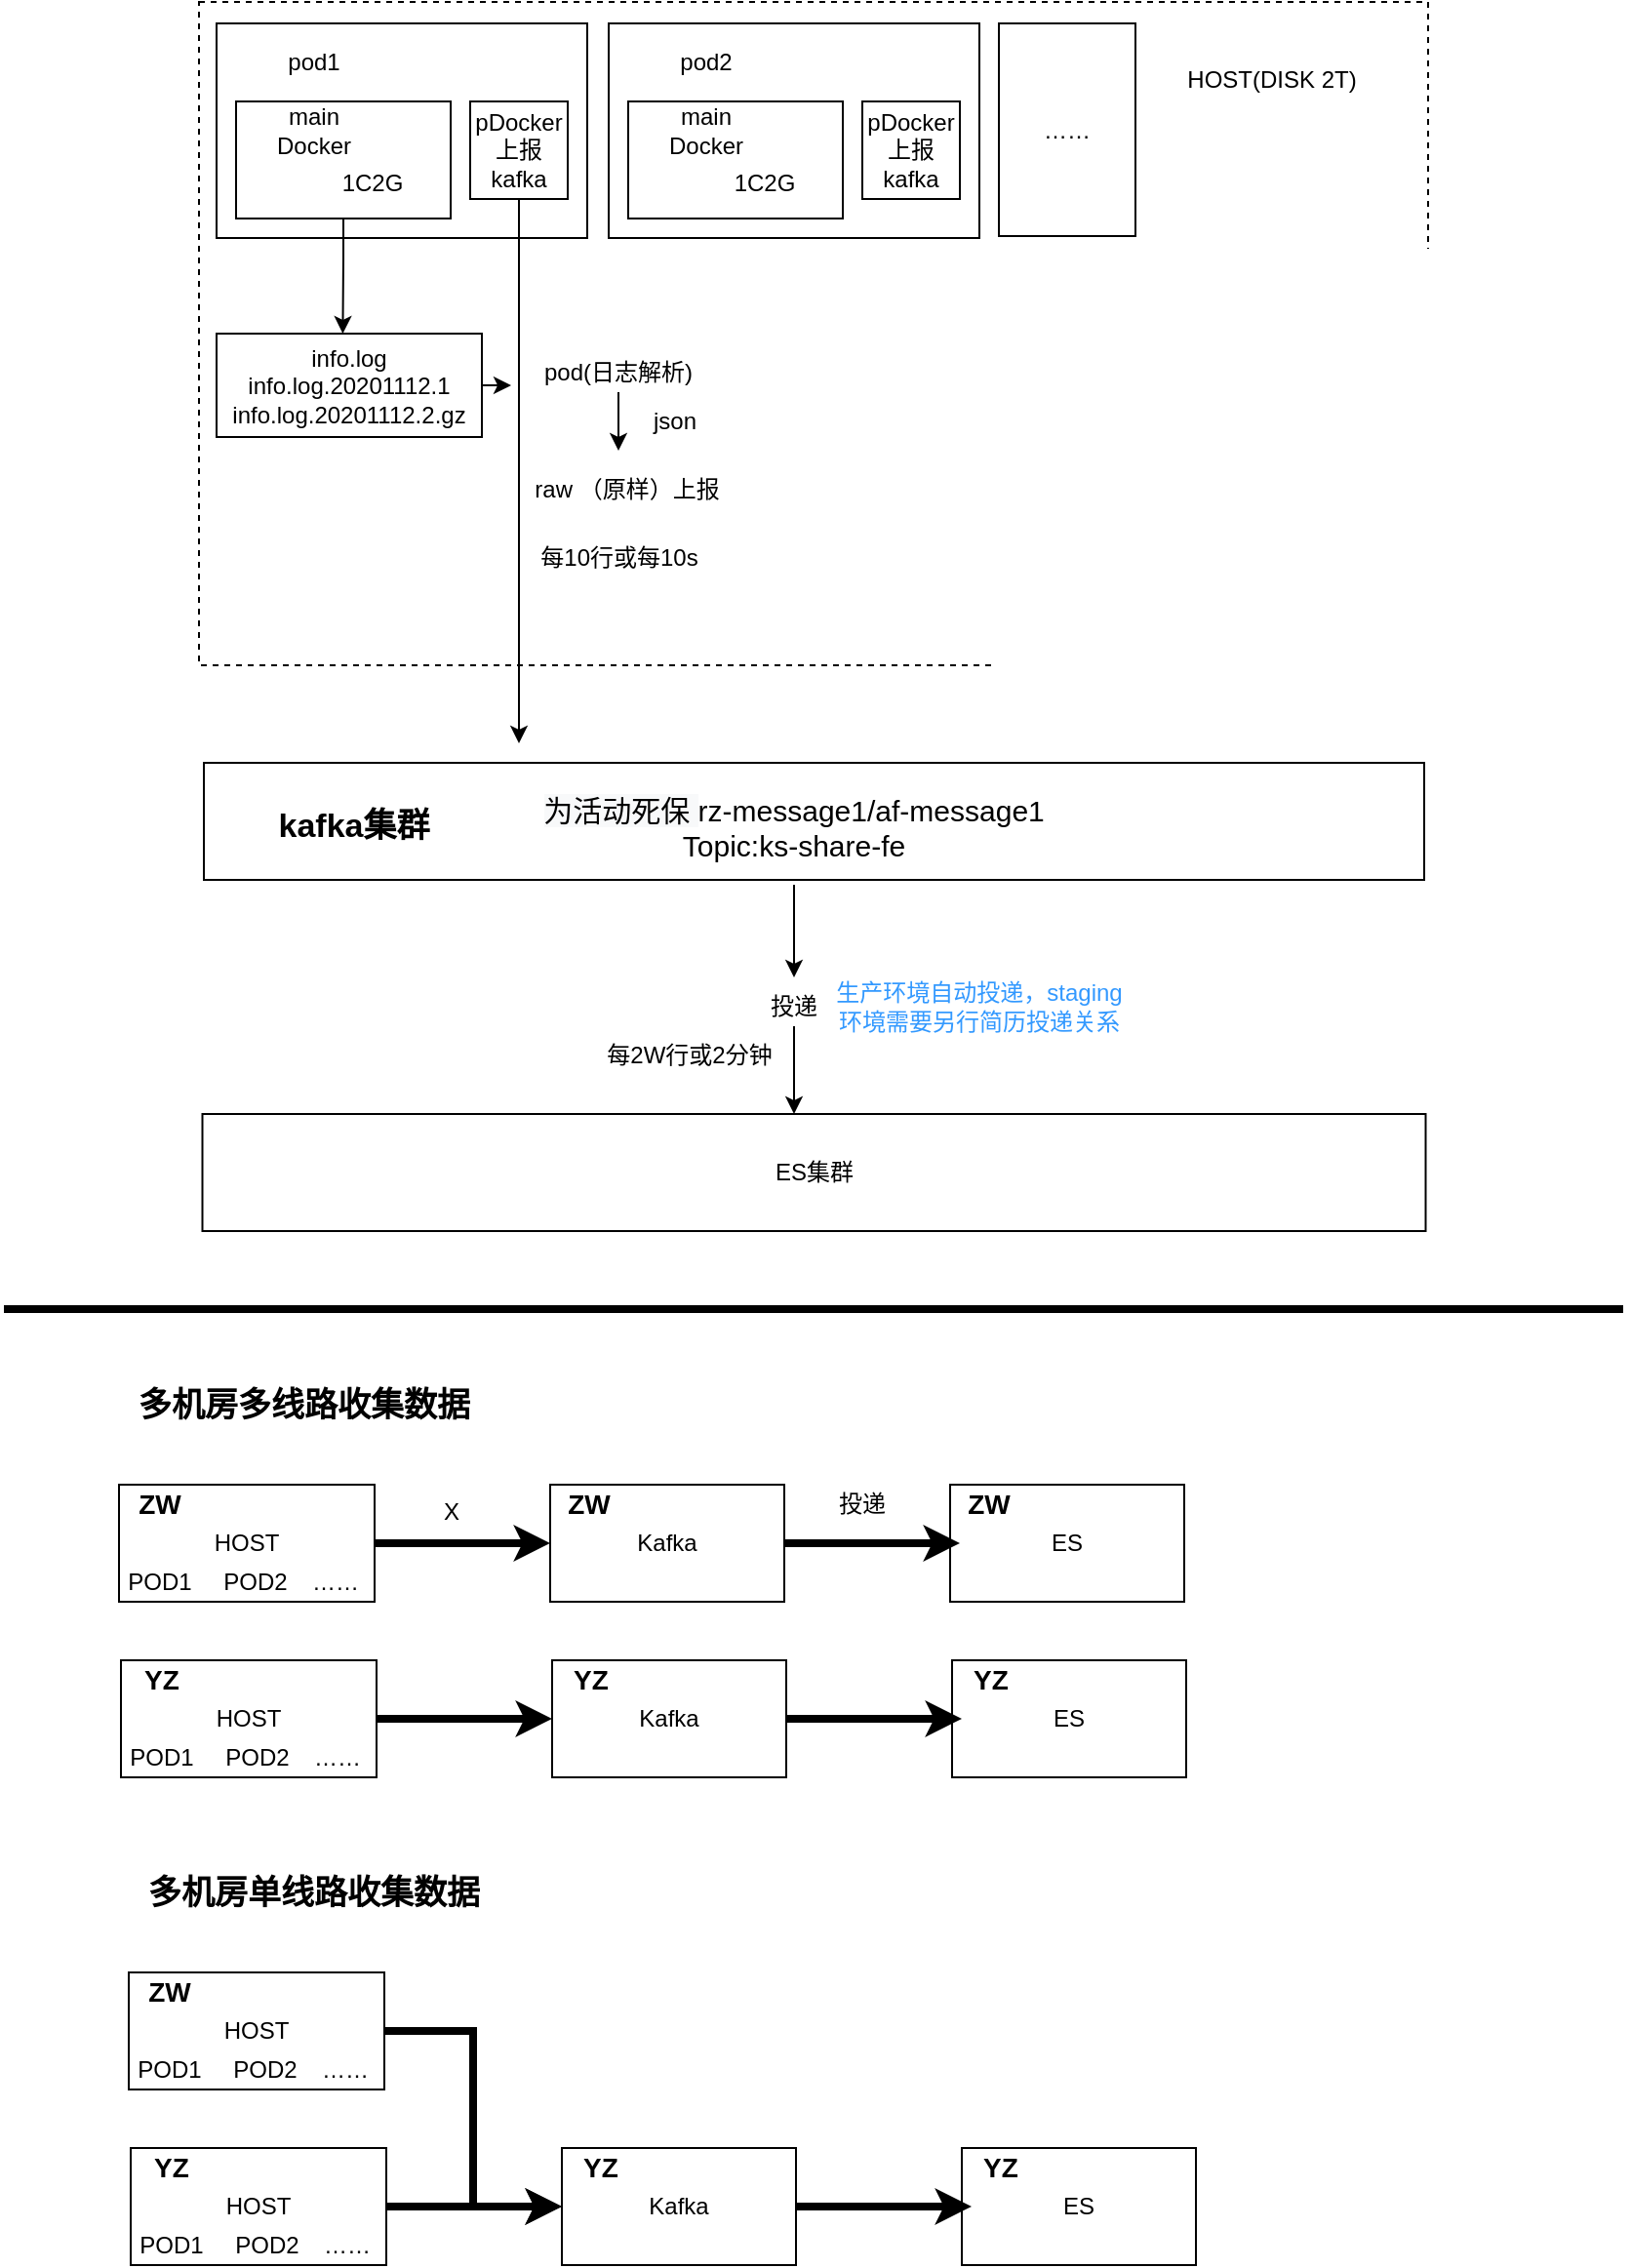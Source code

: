 <mxfile version="14.1.8" type="github">
  <diagram id="-aN6qcOy-xtXAuwBUnzZ" name="第 1 页">
    <mxGraphModel dx="2125" dy="740" grid="1" gridSize="10" guides="1" tooltips="1" connect="1" arrows="1" fold="1" page="1" pageScale="1" pageWidth="827" pageHeight="1169" math="0" shadow="0">
      <root>
        <mxCell id="0" />
        <mxCell id="1" parent="0" />
        <mxCell id="ojVlhn7t0QZ64-Dwg_ZY-1" value="" style="rounded=0;whiteSpace=wrap;html=1;dashed=1;fillColor=none;" parent="1" vertex="1">
          <mxGeometry x="100" y="80" width="630" height="340" as="geometry" />
        </mxCell>
        <mxCell id="ojVlhn7t0QZ64-Dwg_ZY-9" value="" style="group" parent="1" vertex="1" connectable="0">
          <mxGeometry x="109" y="91" width="190" height="110" as="geometry" />
        </mxCell>
        <mxCell id="ojVlhn7t0QZ64-Dwg_ZY-2" value="" style="rounded=0;whiteSpace=wrap;html=1;fillColor=none;" parent="ojVlhn7t0QZ64-Dwg_ZY-9" vertex="1">
          <mxGeometry width="190" height="110" as="geometry" />
        </mxCell>
        <mxCell id="ojVlhn7t0QZ64-Dwg_ZY-3" value="" style="rounded=0;whiteSpace=wrap;html=1;fillColor=none;" parent="ojVlhn7t0QZ64-Dwg_ZY-9" vertex="1">
          <mxGeometry x="10" y="40" width="110" height="60" as="geometry" />
        </mxCell>
        <mxCell id="ojVlhn7t0QZ64-Dwg_ZY-6" value="main Docker" style="text;html=1;strokeColor=none;fillColor=none;align=center;verticalAlign=middle;whiteSpace=wrap;rounded=0;" parent="ojVlhn7t0QZ64-Dwg_ZY-9" vertex="1">
          <mxGeometry x="30" y="45" width="40" height="20" as="geometry" />
        </mxCell>
        <mxCell id="ojVlhn7t0QZ64-Dwg_ZY-7" value="1C2G" style="text;html=1;strokeColor=none;fillColor=none;align=center;verticalAlign=middle;whiteSpace=wrap;rounded=0;" parent="ojVlhn7t0QZ64-Dwg_ZY-9" vertex="1">
          <mxGeometry x="60" y="72" width="40" height="20" as="geometry" />
        </mxCell>
        <mxCell id="ojVlhn7t0QZ64-Dwg_ZY-8" value="pDocker&lt;br&gt;上报kafka" style="text;html=1;fillColor=none;align=center;verticalAlign=middle;whiteSpace=wrap;rounded=0;strokeColor=#000000;" parent="ojVlhn7t0QZ64-Dwg_ZY-9" vertex="1">
          <mxGeometry x="130" y="40" width="50" height="50" as="geometry" />
        </mxCell>
        <mxCell id="ojVlhn7t0QZ64-Dwg_ZY-5" value="pod1" style="text;html=1;strokeColor=none;fillColor=none;align=center;verticalAlign=middle;whiteSpace=wrap;rounded=0;" parent="ojVlhn7t0QZ64-Dwg_ZY-9" vertex="1">
          <mxGeometry x="30" y="10" width="40" height="20" as="geometry" />
        </mxCell>
        <mxCell id="ojVlhn7t0QZ64-Dwg_ZY-11" value="HOST(DISK 2T)" style="text;html=1;strokeColor=none;fillColor=none;align=center;verticalAlign=middle;whiteSpace=wrap;rounded=0;" parent="1" vertex="1">
          <mxGeometry x="560" y="120" width="180" as="geometry" />
        </mxCell>
        <mxCell id="ojVlhn7t0QZ64-Dwg_ZY-12" value="" style="group" parent="1" vertex="1" connectable="0">
          <mxGeometry x="310" y="91" width="190" height="110" as="geometry" />
        </mxCell>
        <mxCell id="ojVlhn7t0QZ64-Dwg_ZY-13" value="" style="rounded=0;whiteSpace=wrap;html=1;fillColor=none;" parent="ojVlhn7t0QZ64-Dwg_ZY-12" vertex="1">
          <mxGeometry width="190" height="110" as="geometry" />
        </mxCell>
        <mxCell id="ojVlhn7t0QZ64-Dwg_ZY-14" value="" style="rounded=0;whiteSpace=wrap;html=1;fillColor=none;" parent="ojVlhn7t0QZ64-Dwg_ZY-12" vertex="1">
          <mxGeometry x="10" y="40" width="110" height="60" as="geometry" />
        </mxCell>
        <mxCell id="ojVlhn7t0QZ64-Dwg_ZY-15" value="main Docker" style="text;html=1;strokeColor=none;fillColor=none;align=center;verticalAlign=middle;whiteSpace=wrap;rounded=0;" parent="ojVlhn7t0QZ64-Dwg_ZY-12" vertex="1">
          <mxGeometry x="30" y="45" width="40" height="20" as="geometry" />
        </mxCell>
        <mxCell id="ojVlhn7t0QZ64-Dwg_ZY-16" value="1C2G" style="text;html=1;strokeColor=none;fillColor=none;align=center;verticalAlign=middle;whiteSpace=wrap;rounded=0;" parent="ojVlhn7t0QZ64-Dwg_ZY-12" vertex="1">
          <mxGeometry x="60" y="72" width="40" height="20" as="geometry" />
        </mxCell>
        <mxCell id="ojVlhn7t0QZ64-Dwg_ZY-17" value="pDocker&lt;br&gt;上报kafka" style="text;html=1;fillColor=none;align=center;verticalAlign=middle;whiteSpace=wrap;rounded=0;strokeColor=#000000;" parent="ojVlhn7t0QZ64-Dwg_ZY-12" vertex="1">
          <mxGeometry x="130" y="40" width="50" height="50" as="geometry" />
        </mxCell>
        <mxCell id="ojVlhn7t0QZ64-Dwg_ZY-18" value="pod2" style="text;html=1;strokeColor=none;fillColor=none;align=center;verticalAlign=middle;whiteSpace=wrap;rounded=0;" parent="ojVlhn7t0QZ64-Dwg_ZY-12" vertex="1">
          <mxGeometry x="30" y="10" width="40" height="20" as="geometry" />
        </mxCell>
        <mxCell id="ojVlhn7t0QZ64-Dwg_ZY-20" value="……" style="rounded=0;whiteSpace=wrap;html=1;strokeColor=#000000;fillColor=none;" parent="1" vertex="1">
          <mxGeometry x="510" y="91" width="70" height="109" as="geometry" />
        </mxCell>
        <mxCell id="ojVlhn7t0QZ64-Dwg_ZY-21" style="edgeStyle=orthogonalEdgeStyle;rounded=0;orthogonalLoop=1;jettySize=auto;html=1;exitX=0.5;exitY=1;exitDx=0;exitDy=0;entryX=0.117;entryY=0.5;entryDx=0;entryDy=0;entryPerimeter=0;" parent="1" source="ojVlhn7t0QZ64-Dwg_ZY-3" target="ojVlhn7t0QZ64-Dwg_ZY-1" edge="1">
          <mxGeometry relative="1" as="geometry" />
        </mxCell>
        <mxCell id="ojVlhn7t0QZ64-Dwg_ZY-26" style="edgeStyle=orthogonalEdgeStyle;rounded=0;orthogonalLoop=1;jettySize=auto;html=1;exitX=1;exitY=0.5;exitDx=0;exitDy=0;" parent="1" source="ojVlhn7t0QZ64-Dwg_ZY-22" edge="1">
          <mxGeometry relative="1" as="geometry">
            <mxPoint x="260" y="277" as="targetPoint" />
          </mxGeometry>
        </mxCell>
        <mxCell id="ojVlhn7t0QZ64-Dwg_ZY-22" value="info.log&lt;br&gt;info.log.20201112.1&lt;br&gt;info.log.20201112.2.gz" style="rounded=0;whiteSpace=wrap;html=1;strokeColor=#000000;fillColor=none;" parent="1" vertex="1">
          <mxGeometry x="109" y="250" width="136" height="53" as="geometry" />
        </mxCell>
        <mxCell id="ojVlhn7t0QZ64-Dwg_ZY-24" style="edgeStyle=orthogonalEdgeStyle;rounded=0;orthogonalLoop=1;jettySize=auto;html=1;" parent="1" source="ojVlhn7t0QZ64-Dwg_ZY-8" edge="1">
          <mxGeometry relative="1" as="geometry">
            <mxPoint x="264" y="460" as="targetPoint" />
          </mxGeometry>
        </mxCell>
        <mxCell id="ojVlhn7t0QZ64-Dwg_ZY-29" value="" style="edgeStyle=orthogonalEdgeStyle;rounded=0;orthogonalLoop=1;jettySize=auto;html=1;" parent="1" source="ojVlhn7t0QZ64-Dwg_ZY-25" edge="1">
          <mxGeometry relative="1" as="geometry">
            <mxPoint x="315" y="310" as="targetPoint" />
          </mxGeometry>
        </mxCell>
        <mxCell id="ojVlhn7t0QZ64-Dwg_ZY-25" value="pod(日志解析)" style="text;html=1;strokeColor=none;fillColor=none;align=center;verticalAlign=middle;whiteSpace=wrap;rounded=0;" parent="1" vertex="1">
          <mxGeometry x="260" y="260" width="110" height="20" as="geometry" />
        </mxCell>
        <mxCell id="ojVlhn7t0QZ64-Dwg_ZY-30" value="raw （原样）上报" style="text;html=1;strokeColor=none;fillColor=none;align=center;verticalAlign=middle;whiteSpace=wrap;rounded=0;" parent="1" vertex="1">
          <mxGeometry x="269" y="320" width="101" height="20" as="geometry" />
        </mxCell>
        <mxCell id="ojVlhn7t0QZ64-Dwg_ZY-31" value="json" style="text;html=1;strokeColor=none;fillColor=none;align=center;verticalAlign=middle;whiteSpace=wrap;rounded=0;" parent="1" vertex="1">
          <mxGeometry x="324" y="285" width="40" height="20" as="geometry" />
        </mxCell>
        <mxCell id="ojVlhn7t0QZ64-Dwg_ZY-33" value="" style="rounded=0;whiteSpace=wrap;html=1;strokeColor=#000000;fillColor=none;" parent="1" vertex="1">
          <mxGeometry x="102.5" y="470" width="625.5" height="60" as="geometry" />
        </mxCell>
        <mxCell id="ojVlhn7t0QZ64-Dwg_ZY-37" style="edgeStyle=orthogonalEdgeStyle;rounded=0;orthogonalLoop=1;jettySize=auto;html=1;" parent="1" source="ojVlhn7t0QZ64-Dwg_ZY-34" edge="1">
          <mxGeometry relative="1" as="geometry">
            <mxPoint x="405" y="580" as="targetPoint" />
          </mxGeometry>
        </mxCell>
        <mxCell id="ojVlhn7t0QZ64-Dwg_ZY-34" value="&lt;div style=&quot;text-align: center ; font-size: 15px&quot;&gt;&lt;font style=&quot;font-size: 15px&quot;&gt;&lt;span style=&quot;text-align: left ; background-color: rgb(248 , 249 , 250)&quot;&gt;为活动死保&amp;nbsp;&lt;/span&gt;&lt;span style=&quot;text-align: left ; background-color: rgb(255 , 255 , 255)&quot;&gt;rz-message1/af-message1&lt;/span&gt;&lt;/font&gt;&lt;/div&gt;&lt;font style=&quot;font-size: 15px&quot;&gt;Topic:ks-share-fe&lt;/font&gt;" style="text;html=1;strokeColor=none;fillColor=none;align=center;verticalAlign=middle;whiteSpace=wrap;rounded=0;" parent="1" vertex="1">
          <mxGeometry x="195" y="472.5" width="420" height="60" as="geometry" />
        </mxCell>
        <mxCell id="ojVlhn7t0QZ64-Dwg_ZY-35" value="&lt;font style=&quot;font-size: 17px&quot;&gt;&lt;b&gt;kafka集群&lt;/b&gt;&lt;/font&gt;" style="text;html=1;strokeColor=none;fillColor=none;align=center;verticalAlign=middle;whiteSpace=wrap;rounded=0;" parent="1" vertex="1">
          <mxGeometry x="109" y="485" width="141" height="35" as="geometry" />
        </mxCell>
        <mxCell id="ojVlhn7t0QZ64-Dwg_ZY-36" value="每10行或每10s" style="text;html=1;strokeColor=none;fillColor=none;align=center;verticalAlign=middle;whiteSpace=wrap;rounded=0;" parent="1" vertex="1">
          <mxGeometry x="254.5" y="350" width="121" height="30" as="geometry" />
        </mxCell>
        <mxCell id="ojVlhn7t0QZ64-Dwg_ZY-39" style="edgeStyle=orthogonalEdgeStyle;rounded=0;orthogonalLoop=1;jettySize=auto;html=1;" parent="1" source="ojVlhn7t0QZ64-Dwg_ZY-38" edge="1">
          <mxGeometry relative="1" as="geometry">
            <mxPoint x="405" y="650" as="targetPoint" />
            <Array as="points">
              <mxPoint x="405" y="640" />
              <mxPoint x="405" y="640" />
            </Array>
          </mxGeometry>
        </mxCell>
        <mxCell id="ojVlhn7t0QZ64-Dwg_ZY-38" value="投递" style="text;html=1;strokeColor=none;fillColor=none;align=center;verticalAlign=middle;whiteSpace=wrap;rounded=0;" parent="1" vertex="1">
          <mxGeometry x="385" y="585" width="40" height="20" as="geometry" />
        </mxCell>
        <mxCell id="ojVlhn7t0QZ64-Dwg_ZY-40" value="ES集群" style="rounded=0;whiteSpace=wrap;html=1;strokeColor=#000000;fillColor=none;" parent="1" vertex="1">
          <mxGeometry x="101.75" y="650" width="627" height="60" as="geometry" />
        </mxCell>
        <mxCell id="ojVlhn7t0QZ64-Dwg_ZY-41" value="每2W行或2分钟" style="text;html=1;strokeColor=none;fillColor=none;align=center;verticalAlign=middle;whiteSpace=wrap;rounded=0;" parent="1" vertex="1">
          <mxGeometry x="299" y="610" width="105" height="20" as="geometry" />
        </mxCell>
        <mxCell id="ojVlhn7t0QZ64-Dwg_ZY-43" value="&lt;font color=&quot;#3399ff&quot;&gt;生产环境自动投递，staging环境需要另行简历投递关系&lt;/font&gt;" style="text;html=1;strokeColor=none;fillColor=none;align=center;verticalAlign=middle;whiteSpace=wrap;rounded=0;" parent="1" vertex="1">
          <mxGeometry x="420" y="592.5" width="160" height="5" as="geometry" />
        </mxCell>
        <mxCell id="ojVlhn7t0QZ64-Dwg_ZY-44" value="&lt;font style=&quot;font-size: 17px&quot;&gt;&lt;b&gt;多机房多线路收集数据&lt;/b&gt;&lt;/font&gt;" style="text;html=1;strokeColor=none;fillColor=none;align=center;verticalAlign=middle;whiteSpace=wrap;rounded=0;" parent="1" vertex="1">
          <mxGeometry x="39" y="800" width="230" as="geometry" />
        </mxCell>
        <mxCell id="ojVlhn7t0QZ64-Dwg_ZY-45" value="" style="endArrow=none;html=1;strokeWidth=4;" parent="1" edge="1">
          <mxGeometry width="50" height="50" relative="1" as="geometry">
            <mxPoint y="750" as="sourcePoint" />
            <mxPoint x="830" y="750" as="targetPoint" />
          </mxGeometry>
        </mxCell>
        <mxCell id="ojVlhn7t0QZ64-Dwg_ZY-59" value="投递" style="text;html=1;strokeColor=none;fillColor=none;align=center;verticalAlign=middle;whiteSpace=wrap;rounded=0;" parent="1" vertex="1">
          <mxGeometry x="420" y="840" width="40" height="20" as="geometry" />
        </mxCell>
        <mxCell id="ojVlhn7t0QZ64-Dwg_ZY-67" value="" style="group" parent="1" vertex="1" connectable="0">
          <mxGeometry x="59" y="840" width="546" height="60" as="geometry" />
        </mxCell>
        <mxCell id="ojVlhn7t0QZ64-Dwg_ZY-57" style="edgeStyle=orthogonalEdgeStyle;rounded=0;orthogonalLoop=1;jettySize=auto;html=1;strokeWidth=4;" parent="ojVlhn7t0QZ64-Dwg_ZY-67" source="ojVlhn7t0QZ64-Dwg_ZY-56" edge="1">
          <mxGeometry relative="1" as="geometry">
            <mxPoint x="431" y="30" as="targetPoint" />
          </mxGeometry>
        </mxCell>
        <mxCell id="ojVlhn7t0QZ64-Dwg_ZY-58" value="ES" style="rounded=0;whiteSpace=wrap;html=1;strokeColor=#000000;fillColor=none;" parent="ojVlhn7t0QZ64-Dwg_ZY-67" vertex="1">
          <mxGeometry x="426" width="120" height="60" as="geometry" />
        </mxCell>
        <mxCell id="ojVlhn7t0QZ64-Dwg_ZY-61" value="&lt;font style=&quot;font-size: 14px&quot;&gt;&lt;b&gt;ZW&lt;/b&gt;&lt;/font&gt;" style="text;html=1;strokeColor=none;fillColor=none;align=center;verticalAlign=middle;whiteSpace=wrap;rounded=0;" parent="ojVlhn7t0QZ64-Dwg_ZY-67" vertex="1">
          <mxGeometry x="426" width="40" height="20" as="geometry" />
        </mxCell>
        <mxCell id="ojVlhn7t0QZ64-Dwg_ZY-66" value="X" style="group" parent="ojVlhn7t0QZ64-Dwg_ZY-67" vertex="1" connectable="0">
          <mxGeometry width="341" height="60" as="geometry" />
        </mxCell>
        <mxCell id="ojVlhn7t0QZ64-Dwg_ZY-50" value="" style="group" parent="ojVlhn7t0QZ64-Dwg_ZY-66" vertex="1" connectable="0">
          <mxGeometry width="131" height="60" as="geometry" />
        </mxCell>
        <mxCell id="ojVlhn7t0QZ64-Dwg_ZY-47" value="POD1" style="text;html=1;strokeColor=none;fillColor=none;align=center;verticalAlign=middle;whiteSpace=wrap;rounded=0;" parent="ojVlhn7t0QZ64-Dwg_ZY-50" vertex="1">
          <mxGeometry x="1" y="40" width="40" height="20" as="geometry" />
        </mxCell>
        <mxCell id="ojVlhn7t0QZ64-Dwg_ZY-48" value="POD2&lt;span style=&quot;color: rgba(0 , 0 , 0 , 0) ; font-family: monospace ; font-size: 0px&quot;&gt;%3CmxGraphModel%3E%3Croot%3E%3CmxCell%20id%3D%220%22%2F%3E%3CmxCell%20id%3D%221%22%20parent%3D%220%22%2F%3E%3CmxCell%20id%3D%222%22%20value%3D%22POD1%22%20style%3D%22text%3Bhtml%3D1%3BstrokeColor%3Dnone%3BfillColor%3Dnone%3Balign%3Dcenter%3BverticalAlign%3Dmiddle%3BwhiteSpace%3Dwrap%3Brounded%3D0%3B%22%20vertex%3D%221%22%20parent%3D%221%22%3E%3CmxGeometry%20x%3D%2260%22%20y%3D%22880%22%20width%3D%2240%22%20height%3D%2220%22%20as%3D%22geometry%22%2F%3E%3C%2FmxCell%3E%3C%2Froot%3E%3C%2FmxGraphModel%3E&lt;/span&gt;" style="text;html=1;strokeColor=none;fillColor=none;align=center;verticalAlign=middle;whiteSpace=wrap;rounded=0;" parent="ojVlhn7t0QZ64-Dwg_ZY-50" vertex="1">
          <mxGeometry x="50" y="40" width="40" height="20" as="geometry" />
        </mxCell>
        <mxCell id="ojVlhn7t0QZ64-Dwg_ZY-49" value="……" style="text;html=1;strokeColor=none;fillColor=none;align=center;verticalAlign=middle;whiteSpace=wrap;rounded=0;" parent="ojVlhn7t0QZ64-Dwg_ZY-50" vertex="1">
          <mxGeometry x="91" y="40" width="40" height="20" as="geometry" />
        </mxCell>
        <mxCell id="ojVlhn7t0QZ64-Dwg_ZY-54" value="" style="group" parent="ojVlhn7t0QZ64-Dwg_ZY-50" vertex="1" connectable="0">
          <mxGeometry width="131" height="60" as="geometry" />
        </mxCell>
        <mxCell id="ojVlhn7t0QZ64-Dwg_ZY-46" value="HOST" style="rounded=0;whiteSpace=wrap;html=1;strokeColor=#000000;fillColor=none;" parent="ojVlhn7t0QZ64-Dwg_ZY-54" vertex="1">
          <mxGeometry width="131" height="60" as="geometry" />
        </mxCell>
        <mxCell id="ojVlhn7t0QZ64-Dwg_ZY-51" value="&lt;font style=&quot;font-size: 14px&quot;&gt;&lt;b&gt;ZW&lt;/b&gt;&lt;/font&gt;" style="text;html=1;strokeColor=none;fillColor=none;align=center;verticalAlign=middle;whiteSpace=wrap;rounded=0;" parent="ojVlhn7t0QZ64-Dwg_ZY-54" vertex="1">
          <mxGeometry x="1" width="40" height="20" as="geometry" />
        </mxCell>
        <mxCell id="ojVlhn7t0QZ64-Dwg_ZY-55" style="edgeStyle=orthogonalEdgeStyle;rounded=0;orthogonalLoop=1;jettySize=auto;html=1;strokeWidth=4;" parent="ojVlhn7t0QZ64-Dwg_ZY-66" source="ojVlhn7t0QZ64-Dwg_ZY-46" edge="1">
          <mxGeometry relative="1" as="geometry">
            <mxPoint x="221" y="30" as="targetPoint" />
          </mxGeometry>
        </mxCell>
        <mxCell id="ojVlhn7t0QZ64-Dwg_ZY-56" value="Kafka" style="rounded=0;whiteSpace=wrap;html=1;strokeColor=#000000;fillColor=none;" parent="ojVlhn7t0QZ64-Dwg_ZY-66" vertex="1">
          <mxGeometry x="221" width="120" height="60" as="geometry" />
        </mxCell>
        <mxCell id="ojVlhn7t0QZ64-Dwg_ZY-60" value="&lt;font style=&quot;font-size: 14px&quot;&gt;&lt;b&gt;ZW&lt;/b&gt;&lt;/font&gt;" style="text;html=1;strokeColor=none;fillColor=none;align=center;verticalAlign=middle;whiteSpace=wrap;rounded=0;" parent="ojVlhn7t0QZ64-Dwg_ZY-66" vertex="1">
          <mxGeometry x="221" width="40" height="20" as="geometry" />
        </mxCell>
        <mxCell id="ojVlhn7t0QZ64-Dwg_ZY-68" value="" style="group" parent="1" vertex="1" connectable="0">
          <mxGeometry x="60" y="930" width="546" height="60" as="geometry" />
        </mxCell>
        <mxCell id="ojVlhn7t0QZ64-Dwg_ZY-69" style="edgeStyle=orthogonalEdgeStyle;rounded=0;orthogonalLoop=1;jettySize=auto;html=1;strokeWidth=4;" parent="ojVlhn7t0QZ64-Dwg_ZY-68" source="ojVlhn7t0QZ64-Dwg_ZY-81" edge="1">
          <mxGeometry relative="1" as="geometry">
            <mxPoint x="431" y="30" as="targetPoint" />
          </mxGeometry>
        </mxCell>
        <mxCell id="ojVlhn7t0QZ64-Dwg_ZY-70" value="ES" style="rounded=0;whiteSpace=wrap;html=1;strokeColor=#000000;fillColor=none;" parent="ojVlhn7t0QZ64-Dwg_ZY-68" vertex="1">
          <mxGeometry x="426" width="120" height="60" as="geometry" />
        </mxCell>
        <mxCell id="ojVlhn7t0QZ64-Dwg_ZY-71" value="&lt;font style=&quot;font-size: 14px&quot;&gt;&lt;b&gt;YZ&lt;/b&gt;&lt;/font&gt;" style="text;html=1;strokeColor=none;fillColor=none;align=center;verticalAlign=middle;whiteSpace=wrap;rounded=0;" parent="ojVlhn7t0QZ64-Dwg_ZY-68" vertex="1">
          <mxGeometry x="426" width="40" height="20" as="geometry" />
        </mxCell>
        <mxCell id="ojVlhn7t0QZ64-Dwg_ZY-72" value="" style="group" parent="ojVlhn7t0QZ64-Dwg_ZY-68" vertex="1" connectable="0">
          <mxGeometry width="341" height="60" as="geometry" />
        </mxCell>
        <mxCell id="ojVlhn7t0QZ64-Dwg_ZY-73" value="" style="group" parent="ojVlhn7t0QZ64-Dwg_ZY-72" vertex="1" connectable="0">
          <mxGeometry width="131" height="60" as="geometry" />
        </mxCell>
        <mxCell id="ojVlhn7t0QZ64-Dwg_ZY-74" value="POD1" style="text;html=1;strokeColor=none;fillColor=none;align=center;verticalAlign=middle;whiteSpace=wrap;rounded=0;" parent="ojVlhn7t0QZ64-Dwg_ZY-73" vertex="1">
          <mxGeometry x="1" y="40" width="40" height="20" as="geometry" />
        </mxCell>
        <mxCell id="ojVlhn7t0QZ64-Dwg_ZY-75" value="POD2&lt;span style=&quot;color: rgba(0 , 0 , 0 , 0) ; font-family: monospace ; font-size: 0px&quot;&gt;%3CmxGraphModel%3E%3Croot%3E%3CmxCell%20id%3D%220%22%2F%3E%3CmxCell%20id%3D%221%22%20parent%3D%220%22%2F%3E%3CmxCell%20id%3D%222%22%20value%3D%22POD1%22%20style%3D%22text%3Bhtml%3D1%3BstrokeColor%3Dnone%3BfillColor%3Dnone%3Balign%3Dcenter%3BverticalAlign%3Dmiddle%3BwhiteSpace%3Dwrap%3Brounded%3D0%3B%22%20vertex%3D%221%22%20parent%3D%221%22%3E%3CmxGeometry%20x%3D%2260%22%20y%3D%22880%22%20width%3D%2240%22%20height%3D%2220%22%20as%3D%22geometry%22%2F%3E%3C%2FmxCell%3E%3C%2Froot%3E%3C%2FmxGraphModel%3E&lt;/span&gt;" style="text;html=1;strokeColor=none;fillColor=none;align=center;verticalAlign=middle;whiteSpace=wrap;rounded=0;" parent="ojVlhn7t0QZ64-Dwg_ZY-73" vertex="1">
          <mxGeometry x="50" y="40" width="40" height="20" as="geometry" />
        </mxCell>
        <mxCell id="ojVlhn7t0QZ64-Dwg_ZY-76" value="……" style="text;html=1;strokeColor=none;fillColor=none;align=center;verticalAlign=middle;whiteSpace=wrap;rounded=0;" parent="ojVlhn7t0QZ64-Dwg_ZY-73" vertex="1">
          <mxGeometry x="91" y="40" width="40" height="20" as="geometry" />
        </mxCell>
        <mxCell id="ojVlhn7t0QZ64-Dwg_ZY-77" value="" style="group" parent="ojVlhn7t0QZ64-Dwg_ZY-73" vertex="1" connectable="0">
          <mxGeometry width="131" height="60" as="geometry" />
        </mxCell>
        <mxCell id="ojVlhn7t0QZ64-Dwg_ZY-78" value="HOST" style="rounded=0;whiteSpace=wrap;html=1;strokeColor=#000000;fillColor=none;" parent="ojVlhn7t0QZ64-Dwg_ZY-77" vertex="1">
          <mxGeometry width="131" height="60" as="geometry" />
        </mxCell>
        <mxCell id="ojVlhn7t0QZ64-Dwg_ZY-79" value="&lt;font style=&quot;font-size: 14px&quot;&gt;&lt;b&gt;YZ&lt;/b&gt;&lt;/font&gt;" style="text;html=1;strokeColor=none;fillColor=none;align=center;verticalAlign=middle;whiteSpace=wrap;rounded=0;" parent="ojVlhn7t0QZ64-Dwg_ZY-77" vertex="1">
          <mxGeometry x="1" width="40" height="20" as="geometry" />
        </mxCell>
        <mxCell id="ojVlhn7t0QZ64-Dwg_ZY-80" style="edgeStyle=orthogonalEdgeStyle;rounded=0;orthogonalLoop=1;jettySize=auto;html=1;strokeWidth=4;" parent="ojVlhn7t0QZ64-Dwg_ZY-72" source="ojVlhn7t0QZ64-Dwg_ZY-78" edge="1">
          <mxGeometry relative="1" as="geometry">
            <mxPoint x="221" y="30" as="targetPoint" />
          </mxGeometry>
        </mxCell>
        <mxCell id="ojVlhn7t0QZ64-Dwg_ZY-81" value="Kafka" style="rounded=0;whiteSpace=wrap;html=1;strokeColor=#000000;fillColor=none;" parent="ojVlhn7t0QZ64-Dwg_ZY-72" vertex="1">
          <mxGeometry x="221" width="120" height="60" as="geometry" />
        </mxCell>
        <mxCell id="ojVlhn7t0QZ64-Dwg_ZY-82" value="&lt;span style=&quot;font-size: 14px&quot;&gt;&lt;b&gt;YZ&lt;/b&gt;&lt;/span&gt;" style="text;html=1;strokeColor=none;fillColor=none;align=center;verticalAlign=middle;whiteSpace=wrap;rounded=0;" parent="ojVlhn7t0QZ64-Dwg_ZY-72" vertex="1">
          <mxGeometry x="221" width="40" height="20" as="geometry" />
        </mxCell>
        <mxCell id="ojVlhn7t0QZ64-Dwg_ZY-84" value="&lt;font style=&quot;font-size: 17px&quot;&gt;&lt;b&gt;多机房单线路收集数据&lt;/b&gt;&lt;/font&gt;" style="text;html=1;strokeColor=none;fillColor=none;align=center;verticalAlign=middle;whiteSpace=wrap;rounded=0;" parent="1" vertex="1">
          <mxGeometry x="44" y="1050" width="230" as="geometry" />
        </mxCell>
        <mxCell id="ojVlhn7t0QZ64-Dwg_ZY-100" value="" style="group" parent="1" vertex="1" connectable="0">
          <mxGeometry x="65" y="1180" width="546" height="60" as="geometry" />
        </mxCell>
        <mxCell id="ojVlhn7t0QZ64-Dwg_ZY-101" style="edgeStyle=orthogonalEdgeStyle;rounded=0;orthogonalLoop=1;jettySize=auto;html=1;strokeWidth=4;" parent="ojVlhn7t0QZ64-Dwg_ZY-100" source="ojVlhn7t0QZ64-Dwg_ZY-113" edge="1">
          <mxGeometry relative="1" as="geometry">
            <mxPoint x="431" y="30" as="targetPoint" />
          </mxGeometry>
        </mxCell>
        <mxCell id="ojVlhn7t0QZ64-Dwg_ZY-102" value="ES" style="rounded=0;whiteSpace=wrap;html=1;strokeColor=#000000;fillColor=none;" parent="ojVlhn7t0QZ64-Dwg_ZY-100" vertex="1">
          <mxGeometry x="426" width="120" height="60" as="geometry" />
        </mxCell>
        <mxCell id="ojVlhn7t0QZ64-Dwg_ZY-103" value="&lt;font style=&quot;font-size: 14px&quot;&gt;&lt;b&gt;YZ&lt;/b&gt;&lt;/font&gt;" style="text;html=1;strokeColor=none;fillColor=none;align=center;verticalAlign=middle;whiteSpace=wrap;rounded=0;" parent="ojVlhn7t0QZ64-Dwg_ZY-100" vertex="1">
          <mxGeometry x="426" width="40" height="20" as="geometry" />
        </mxCell>
        <mxCell id="ojVlhn7t0QZ64-Dwg_ZY-104" value="" style="group" parent="ojVlhn7t0QZ64-Dwg_ZY-100" vertex="1" connectable="0">
          <mxGeometry width="341" height="60" as="geometry" />
        </mxCell>
        <mxCell id="ojVlhn7t0QZ64-Dwg_ZY-105" value="" style="group" parent="ojVlhn7t0QZ64-Dwg_ZY-104" vertex="1" connectable="0">
          <mxGeometry width="131" height="60" as="geometry" />
        </mxCell>
        <mxCell id="ojVlhn7t0QZ64-Dwg_ZY-106" value="POD1" style="text;html=1;strokeColor=none;fillColor=none;align=center;verticalAlign=middle;whiteSpace=wrap;rounded=0;" parent="ojVlhn7t0QZ64-Dwg_ZY-105" vertex="1">
          <mxGeometry x="1" y="40" width="40" height="20" as="geometry" />
        </mxCell>
        <mxCell id="ojVlhn7t0QZ64-Dwg_ZY-107" value="POD2&lt;span style=&quot;color: rgba(0 , 0 , 0 , 0) ; font-family: monospace ; font-size: 0px&quot;&gt;%3CmxGraphModel%3E%3Croot%3E%3CmxCell%20id%3D%220%22%2F%3E%3CmxCell%20id%3D%221%22%20parent%3D%220%22%2F%3E%3CmxCell%20id%3D%222%22%20value%3D%22POD1%22%20style%3D%22text%3Bhtml%3D1%3BstrokeColor%3Dnone%3BfillColor%3Dnone%3Balign%3Dcenter%3BverticalAlign%3Dmiddle%3BwhiteSpace%3Dwrap%3Brounded%3D0%3B%22%20vertex%3D%221%22%20parent%3D%221%22%3E%3CmxGeometry%20x%3D%2260%22%20y%3D%22880%22%20width%3D%2240%22%20height%3D%2220%22%20as%3D%22geometry%22%2F%3E%3C%2FmxCell%3E%3C%2Froot%3E%3C%2FmxGraphModel%3E&lt;/span&gt;" style="text;html=1;strokeColor=none;fillColor=none;align=center;verticalAlign=middle;whiteSpace=wrap;rounded=0;" parent="ojVlhn7t0QZ64-Dwg_ZY-105" vertex="1">
          <mxGeometry x="50" y="40" width="40" height="20" as="geometry" />
        </mxCell>
        <mxCell id="ojVlhn7t0QZ64-Dwg_ZY-108" value="……" style="text;html=1;strokeColor=none;fillColor=none;align=center;verticalAlign=middle;whiteSpace=wrap;rounded=0;" parent="ojVlhn7t0QZ64-Dwg_ZY-105" vertex="1">
          <mxGeometry x="91" y="40" width="40" height="20" as="geometry" />
        </mxCell>
        <mxCell id="ojVlhn7t0QZ64-Dwg_ZY-109" value="" style="group" parent="ojVlhn7t0QZ64-Dwg_ZY-105" vertex="1" connectable="0">
          <mxGeometry width="131" height="60" as="geometry" />
        </mxCell>
        <mxCell id="ojVlhn7t0QZ64-Dwg_ZY-110" value="HOST" style="rounded=0;whiteSpace=wrap;html=1;strokeColor=#000000;fillColor=none;" parent="ojVlhn7t0QZ64-Dwg_ZY-109" vertex="1">
          <mxGeometry width="131" height="60" as="geometry" />
        </mxCell>
        <mxCell id="ojVlhn7t0QZ64-Dwg_ZY-111" value="&lt;font style=&quot;font-size: 14px&quot;&gt;&lt;b&gt;YZ&lt;/b&gt;&lt;/font&gt;" style="text;html=1;strokeColor=none;fillColor=none;align=center;verticalAlign=middle;whiteSpace=wrap;rounded=0;" parent="ojVlhn7t0QZ64-Dwg_ZY-109" vertex="1">
          <mxGeometry x="1" width="40" height="20" as="geometry" />
        </mxCell>
        <mxCell id="ojVlhn7t0QZ64-Dwg_ZY-112" style="edgeStyle=orthogonalEdgeStyle;rounded=0;orthogonalLoop=1;jettySize=auto;html=1;strokeWidth=4;" parent="ojVlhn7t0QZ64-Dwg_ZY-104" source="ojVlhn7t0QZ64-Dwg_ZY-110" edge="1">
          <mxGeometry relative="1" as="geometry">
            <mxPoint x="221" y="30" as="targetPoint" />
          </mxGeometry>
        </mxCell>
        <mxCell id="ojVlhn7t0QZ64-Dwg_ZY-113" value="Kafka" style="rounded=0;whiteSpace=wrap;html=1;strokeColor=#000000;fillColor=none;" parent="ojVlhn7t0QZ64-Dwg_ZY-104" vertex="1">
          <mxGeometry x="221" width="120" height="60" as="geometry" />
        </mxCell>
        <mxCell id="ojVlhn7t0QZ64-Dwg_ZY-114" value="&lt;span style=&quot;font-size: 14px&quot;&gt;&lt;b&gt;YZ&lt;/b&gt;&lt;/span&gt;" style="text;html=1;strokeColor=none;fillColor=none;align=center;verticalAlign=middle;whiteSpace=wrap;rounded=0;" parent="ojVlhn7t0QZ64-Dwg_ZY-104" vertex="1">
          <mxGeometry x="221" width="40" height="20" as="geometry" />
        </mxCell>
        <mxCell id="ojVlhn7t0QZ64-Dwg_ZY-90" value="" style="group" parent="1" vertex="1" connectable="0">
          <mxGeometry x="64" y="1090" width="131" height="60" as="geometry" />
        </mxCell>
        <mxCell id="ojVlhn7t0QZ64-Dwg_ZY-91" value="POD1" style="text;html=1;strokeColor=none;fillColor=none;align=center;verticalAlign=middle;whiteSpace=wrap;rounded=0;" parent="ojVlhn7t0QZ64-Dwg_ZY-90" vertex="1">
          <mxGeometry x="1" y="40" width="40" height="20" as="geometry" />
        </mxCell>
        <mxCell id="ojVlhn7t0QZ64-Dwg_ZY-92" value="POD2&lt;span style=&quot;color: rgba(0 , 0 , 0 , 0) ; font-family: monospace ; font-size: 0px&quot;&gt;%3CmxGraphModel%3E%3Croot%3E%3CmxCell%20id%3D%220%22%2F%3E%3CmxCell%20id%3D%221%22%20parent%3D%220%22%2F%3E%3CmxCell%20id%3D%222%22%20value%3D%22POD1%22%20style%3D%22text%3Bhtml%3D1%3BstrokeColor%3Dnone%3BfillColor%3Dnone%3Balign%3Dcenter%3BverticalAlign%3Dmiddle%3BwhiteSpace%3Dwrap%3Brounded%3D0%3B%22%20vertex%3D%221%22%20parent%3D%221%22%3E%3CmxGeometry%20x%3D%2260%22%20y%3D%22880%22%20width%3D%2240%22%20height%3D%2220%22%20as%3D%22geometry%22%2F%3E%3C%2FmxCell%3E%3C%2Froot%3E%3C%2FmxGraphModel%3E&lt;/span&gt;" style="text;html=1;strokeColor=none;fillColor=none;align=center;verticalAlign=middle;whiteSpace=wrap;rounded=0;" parent="ojVlhn7t0QZ64-Dwg_ZY-90" vertex="1">
          <mxGeometry x="50" y="40" width="40" height="20" as="geometry" />
        </mxCell>
        <mxCell id="ojVlhn7t0QZ64-Dwg_ZY-93" value="……" style="text;html=1;strokeColor=none;fillColor=none;align=center;verticalAlign=middle;whiteSpace=wrap;rounded=0;" parent="ojVlhn7t0QZ64-Dwg_ZY-90" vertex="1">
          <mxGeometry x="91" y="40" width="40" height="20" as="geometry" />
        </mxCell>
        <mxCell id="ojVlhn7t0QZ64-Dwg_ZY-94" value="" style="group" parent="ojVlhn7t0QZ64-Dwg_ZY-90" vertex="1" connectable="0">
          <mxGeometry width="131" height="60" as="geometry" />
        </mxCell>
        <mxCell id="ojVlhn7t0QZ64-Dwg_ZY-95" value="HOST" style="rounded=0;whiteSpace=wrap;html=1;strokeColor=#000000;fillColor=none;" parent="ojVlhn7t0QZ64-Dwg_ZY-94" vertex="1">
          <mxGeometry width="131" height="60" as="geometry" />
        </mxCell>
        <mxCell id="ojVlhn7t0QZ64-Dwg_ZY-96" value="&lt;font style=&quot;font-size: 14px&quot;&gt;&lt;b&gt;ZW&lt;/b&gt;&lt;/font&gt;" style="text;html=1;strokeColor=none;fillColor=none;align=center;verticalAlign=middle;whiteSpace=wrap;rounded=0;" parent="ojVlhn7t0QZ64-Dwg_ZY-94" vertex="1">
          <mxGeometry x="1" width="40" height="20" as="geometry" />
        </mxCell>
        <mxCell id="ojVlhn7t0QZ64-Dwg_ZY-97" style="edgeStyle=orthogonalEdgeStyle;rounded=0;orthogonalLoop=1;jettySize=auto;html=1;strokeWidth=4;entryX=0;entryY=0.5;entryDx=0;entryDy=0;" parent="1" source="ojVlhn7t0QZ64-Dwg_ZY-95" target="ojVlhn7t0QZ64-Dwg_ZY-113" edge="1">
          <mxGeometry x="64" y="1090" as="geometry">
            <mxPoint x="285" y="1120" as="targetPoint" />
          </mxGeometry>
        </mxCell>
      </root>
    </mxGraphModel>
  </diagram>
</mxfile>
